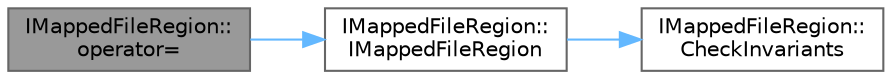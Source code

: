 digraph "IMappedFileRegion::operator="
{
 // INTERACTIVE_SVG=YES
 // LATEX_PDF_SIZE
  bgcolor="transparent";
  edge [fontname=Helvetica,fontsize=10,labelfontname=Helvetica,labelfontsize=10];
  node [fontname=Helvetica,fontsize=10,shape=box,height=0.2,width=0.4];
  rankdir="LR";
  Node1 [id="Node000001",label="IMappedFileRegion::\loperator=",height=0.2,width=0.4,color="gray40", fillcolor="grey60", style="filled", fontcolor="black",tooltip=" "];
  Node1 -> Node2 [id="edge1_Node000001_Node000002",color="steelblue1",style="solid",tooltip=" "];
  Node2 [id="Node000002",label="IMappedFileRegion::\lIMappedFileRegion",height=0.2,width=0.4,color="grey40", fillcolor="white", style="filled",URL="$d4/daa/classIMappedFileRegion.html#a3a9661023b3a25288ec72e40fa687381",tooltip=" "];
  Node2 -> Node3 [id="edge2_Node000002_Node000003",color="steelblue1",style="solid",tooltip=" "];
  Node3 [id="Node000003",label="IMappedFileRegion::\lCheckInvariants",height=0.2,width=0.4,color="grey40", fillcolor="white", style="filled",URL="$d4/daa/classIMappedFileRegion.html#a1aeef35fdc5af92b2d20fad771bf1f24",tooltip=" "];
}
